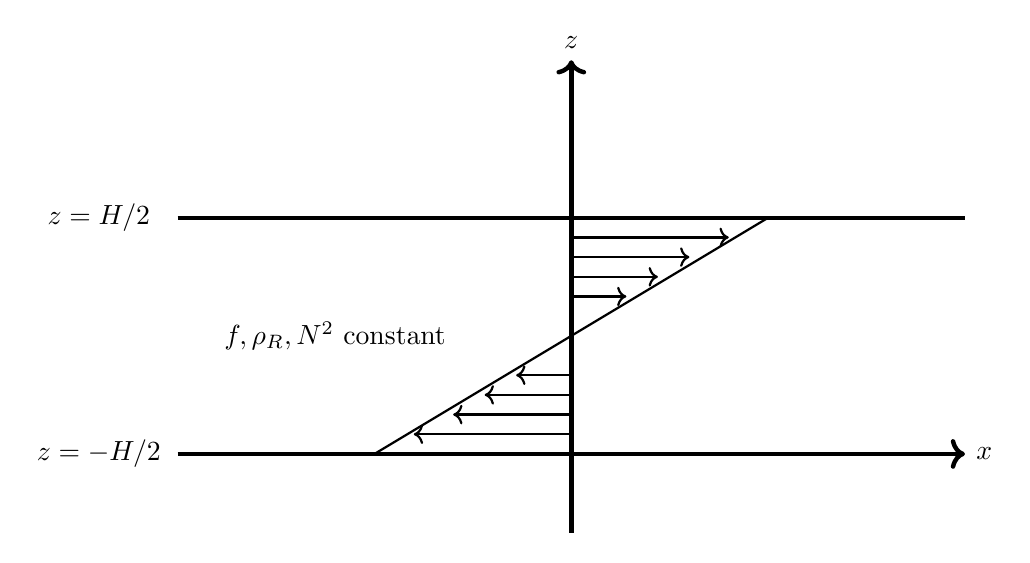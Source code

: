 \begin{tikzpicture}
\draw[->,ultra thick] (-5,0)--(5,0) node[right]{$x$};
\draw[->,ultra thick] (0,-1)--(0,5) node[above]{$z$};
\draw[ultra thick] (-5,3)--(5,3); 
\draw[thick] (-2.5,0) -- (2.5,3);
\draw[thick,->] (0,2) -- (0.7,2);
\draw[thick,->] (0,2.25) -- (1.1,2.25);
\draw[thick,->] (0,2.5) -- (1.5,2.5);
\draw[thick,->] (0,2.75) -- (2,2.75);
\draw[thick,->] (0,1) -- (-0.7,1);
\draw[thick,->] (0,0.75) -- (-1.1,0.75);
\draw[thick,->] (0,0.5) -- (-1.5,0.5);
\draw[thick,->] (0,0.25) -- (-2,0.25);
\node at (-6,3) {$z = H/2$};
\node at (-6,0) {$z = -H/2$};
\node at (-3,1.5) {$f,\rho_R,N^2$ constant};
\end{tikzpicture}